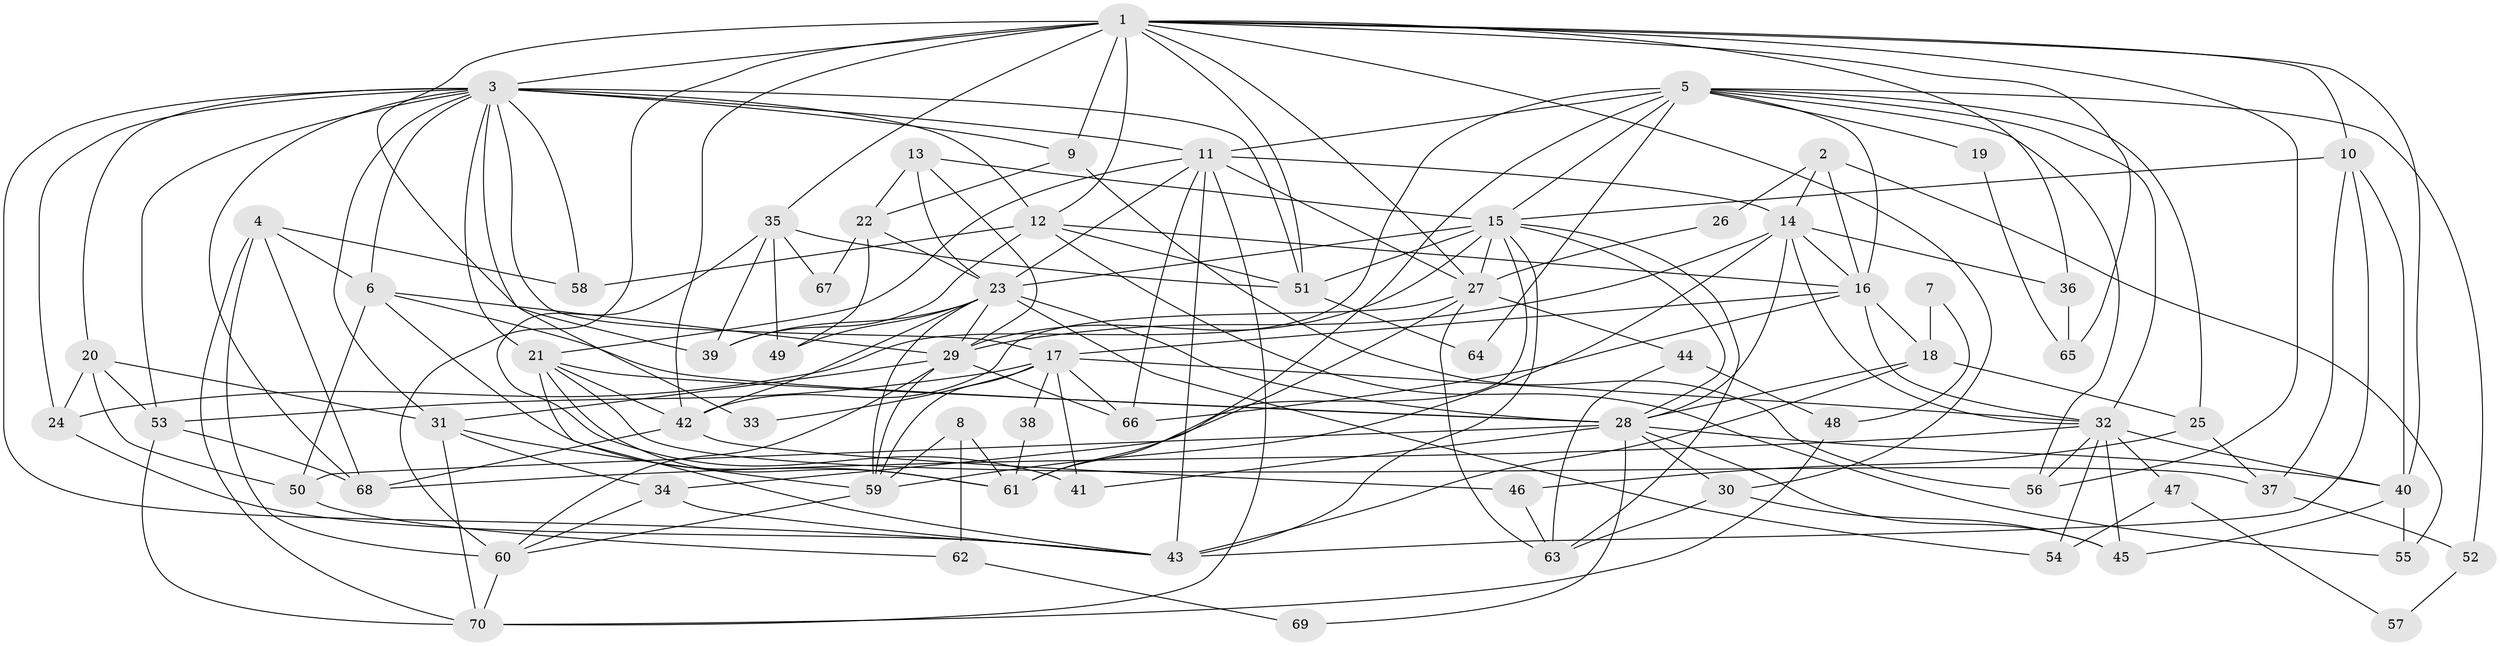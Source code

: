 // original degree distribution, {9: 0.014285714285714285, 4: 0.2642857142857143, 3: 0.30714285714285716, 5: 0.17857142857142858, 6: 0.05714285714285714, 2: 0.12142857142857143, 7: 0.04285714285714286, 8: 0.014285714285714285}
// Generated by graph-tools (version 1.1) at 2025/36/03/09/25 02:36:09]
// undirected, 70 vertices, 186 edges
graph export_dot {
graph [start="1"]
  node [color=gray90,style=filled];
  1;
  2;
  3;
  4;
  5;
  6;
  7;
  8;
  9;
  10;
  11;
  12;
  13;
  14;
  15;
  16;
  17;
  18;
  19;
  20;
  21;
  22;
  23;
  24;
  25;
  26;
  27;
  28;
  29;
  30;
  31;
  32;
  33;
  34;
  35;
  36;
  37;
  38;
  39;
  40;
  41;
  42;
  43;
  44;
  45;
  46;
  47;
  48;
  49;
  50;
  51;
  52;
  53;
  54;
  55;
  56;
  57;
  58;
  59;
  60;
  61;
  62;
  63;
  64;
  65;
  66;
  67;
  68;
  69;
  70;
  1 -- 3 [weight=2.0];
  1 -- 9 [weight=2.0];
  1 -- 10 [weight=1.0];
  1 -- 12 [weight=1.0];
  1 -- 27 [weight=1.0];
  1 -- 30 [weight=1.0];
  1 -- 35 [weight=1.0];
  1 -- 36 [weight=1.0];
  1 -- 39 [weight=1.0];
  1 -- 40 [weight=1.0];
  1 -- 42 [weight=1.0];
  1 -- 51 [weight=1.0];
  1 -- 56 [weight=1.0];
  1 -- 60 [weight=1.0];
  1 -- 65 [weight=1.0];
  2 -- 14 [weight=1.0];
  2 -- 16 [weight=1.0];
  2 -- 26 [weight=1.0];
  2 -- 55 [weight=1.0];
  3 -- 6 [weight=1.0];
  3 -- 9 [weight=1.0];
  3 -- 11 [weight=1.0];
  3 -- 12 [weight=1.0];
  3 -- 17 [weight=1.0];
  3 -- 20 [weight=1.0];
  3 -- 21 [weight=1.0];
  3 -- 24 [weight=1.0];
  3 -- 31 [weight=1.0];
  3 -- 33 [weight=1.0];
  3 -- 43 [weight=1.0];
  3 -- 51 [weight=1.0];
  3 -- 53 [weight=1.0];
  3 -- 58 [weight=1.0];
  3 -- 68 [weight=1.0];
  4 -- 6 [weight=1.0];
  4 -- 58 [weight=1.0];
  4 -- 60 [weight=2.0];
  4 -- 68 [weight=1.0];
  4 -- 70 [weight=1.0];
  5 -- 11 [weight=3.0];
  5 -- 15 [weight=1.0];
  5 -- 16 [weight=1.0];
  5 -- 19 [weight=1.0];
  5 -- 24 [weight=1.0];
  5 -- 25 [weight=1.0];
  5 -- 32 [weight=1.0];
  5 -- 52 [weight=1.0];
  5 -- 56 [weight=1.0];
  5 -- 61 [weight=1.0];
  5 -- 64 [weight=1.0];
  6 -- 28 [weight=1.0];
  6 -- 29 [weight=1.0];
  6 -- 50 [weight=1.0];
  6 -- 61 [weight=1.0];
  7 -- 18 [weight=1.0];
  7 -- 48 [weight=1.0];
  8 -- 59 [weight=1.0];
  8 -- 61 [weight=1.0];
  8 -- 62 [weight=1.0];
  9 -- 22 [weight=1.0];
  9 -- 56 [weight=1.0];
  10 -- 15 [weight=2.0];
  10 -- 37 [weight=1.0];
  10 -- 40 [weight=2.0];
  10 -- 43 [weight=1.0];
  11 -- 14 [weight=1.0];
  11 -- 21 [weight=1.0];
  11 -- 23 [weight=2.0];
  11 -- 27 [weight=1.0];
  11 -- 43 [weight=1.0];
  11 -- 66 [weight=1.0];
  11 -- 70 [weight=1.0];
  12 -- 16 [weight=1.0];
  12 -- 39 [weight=1.0];
  12 -- 51 [weight=1.0];
  12 -- 55 [weight=1.0];
  12 -- 58 [weight=1.0];
  13 -- 15 [weight=2.0];
  13 -- 22 [weight=2.0];
  13 -- 23 [weight=2.0];
  13 -- 29 [weight=1.0];
  14 -- 16 [weight=2.0];
  14 -- 28 [weight=2.0];
  14 -- 29 [weight=1.0];
  14 -- 32 [weight=1.0];
  14 -- 36 [weight=1.0];
  14 -- 59 [weight=1.0];
  15 -- 23 [weight=1.0];
  15 -- 27 [weight=2.0];
  15 -- 28 [weight=1.0];
  15 -- 29 [weight=2.0];
  15 -- 34 [weight=1.0];
  15 -- 43 [weight=1.0];
  15 -- 51 [weight=1.0];
  15 -- 63 [weight=1.0];
  16 -- 17 [weight=1.0];
  16 -- 18 [weight=1.0];
  16 -- 32 [weight=1.0];
  16 -- 66 [weight=1.0];
  17 -- 32 [weight=3.0];
  17 -- 33 [weight=1.0];
  17 -- 38 [weight=1.0];
  17 -- 41 [weight=1.0];
  17 -- 53 [weight=2.0];
  17 -- 59 [weight=1.0];
  17 -- 66 [weight=1.0];
  18 -- 25 [weight=1.0];
  18 -- 28 [weight=1.0];
  18 -- 43 [weight=1.0];
  19 -- 65 [weight=1.0];
  20 -- 24 [weight=1.0];
  20 -- 31 [weight=1.0];
  20 -- 50 [weight=1.0];
  20 -- 53 [weight=1.0];
  21 -- 28 [weight=1.0];
  21 -- 37 [weight=1.0];
  21 -- 42 [weight=1.0];
  21 -- 43 [weight=1.0];
  21 -- 61 [weight=1.0];
  22 -- 23 [weight=1.0];
  22 -- 49 [weight=1.0];
  22 -- 67 [weight=1.0];
  23 -- 28 [weight=1.0];
  23 -- 29 [weight=1.0];
  23 -- 39 [weight=1.0];
  23 -- 42 [weight=1.0];
  23 -- 49 [weight=2.0];
  23 -- 54 [weight=1.0];
  23 -- 59 [weight=1.0];
  24 -- 43 [weight=1.0];
  25 -- 37 [weight=1.0];
  25 -- 46 [weight=1.0];
  26 -- 27 [weight=1.0];
  27 -- 42 [weight=1.0];
  27 -- 44 [weight=1.0];
  27 -- 61 [weight=1.0];
  27 -- 63 [weight=1.0];
  28 -- 30 [weight=1.0];
  28 -- 40 [weight=1.0];
  28 -- 41 [weight=1.0];
  28 -- 45 [weight=1.0];
  28 -- 50 [weight=1.0];
  28 -- 69 [weight=1.0];
  29 -- 31 [weight=1.0];
  29 -- 59 [weight=1.0];
  29 -- 60 [weight=1.0];
  29 -- 66 [weight=1.0];
  30 -- 45 [weight=1.0];
  30 -- 63 [weight=1.0];
  31 -- 34 [weight=1.0];
  31 -- 59 [weight=1.0];
  31 -- 70 [weight=1.0];
  32 -- 40 [weight=1.0];
  32 -- 45 [weight=1.0];
  32 -- 47 [weight=1.0];
  32 -- 54 [weight=1.0];
  32 -- 56 [weight=1.0];
  32 -- 68 [weight=1.0];
  34 -- 43 [weight=1.0];
  34 -- 60 [weight=1.0];
  35 -- 39 [weight=1.0];
  35 -- 41 [weight=2.0];
  35 -- 49 [weight=1.0];
  35 -- 51 [weight=1.0];
  35 -- 67 [weight=1.0];
  36 -- 65 [weight=1.0];
  37 -- 52 [weight=1.0];
  38 -- 61 [weight=1.0];
  40 -- 45 [weight=1.0];
  40 -- 55 [weight=2.0];
  42 -- 46 [weight=1.0];
  42 -- 68 [weight=1.0];
  44 -- 48 [weight=1.0];
  44 -- 63 [weight=1.0];
  46 -- 63 [weight=1.0];
  47 -- 54 [weight=1.0];
  47 -- 57 [weight=1.0];
  48 -- 70 [weight=1.0];
  50 -- 62 [weight=1.0];
  51 -- 64 [weight=1.0];
  52 -- 57 [weight=1.0];
  53 -- 68 [weight=1.0];
  53 -- 70 [weight=1.0];
  59 -- 60 [weight=1.0];
  60 -- 70 [weight=1.0];
  62 -- 69 [weight=1.0];
}
